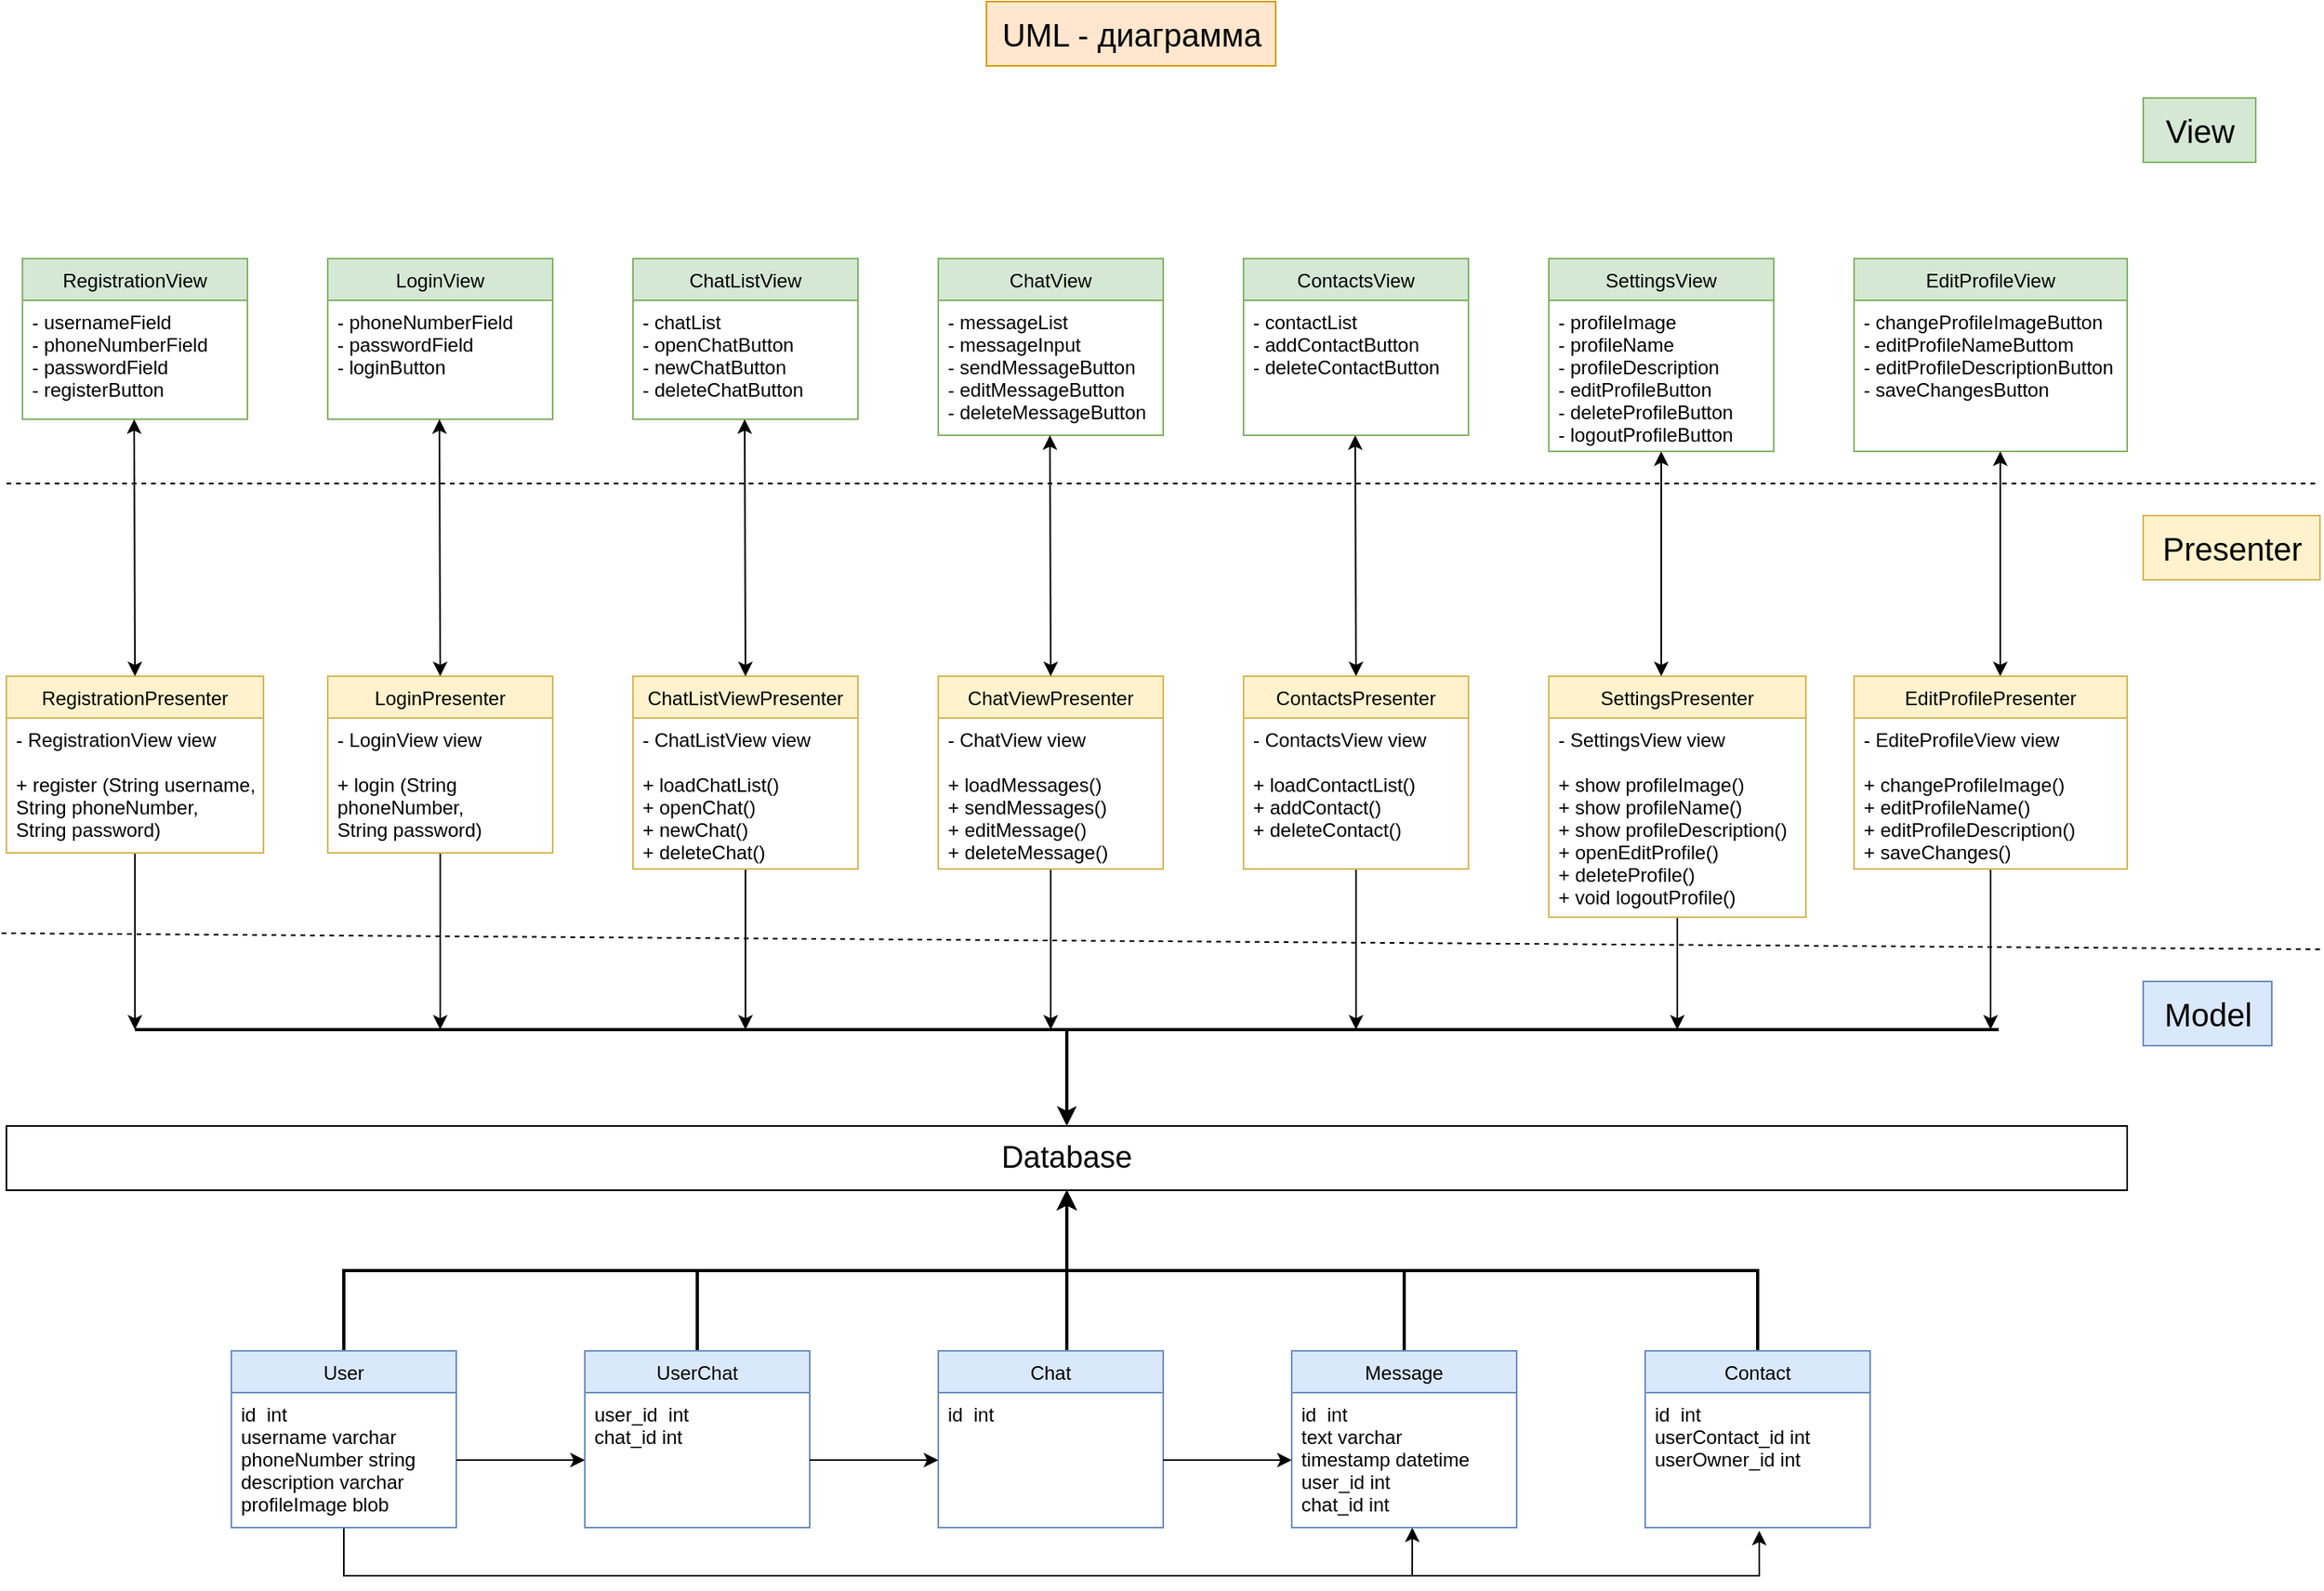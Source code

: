 <mxfile version="20.3.0" type="device"><diagram id="FgjNOP7cQKnta04mc-EN" name="Страница 1"><mxGraphModel dx="2249" dy="2034" grid="1" gridSize="10" guides="1" tooltips="1" connect="1" arrows="1" fold="1" page="1" pageScale="1" pageWidth="827" pageHeight="1169" math="0" shadow="0"><root><mxCell id="0"/><mxCell id="1" parent="0"/><mxCell id="W1OJFy8SkyRud23u-mpW-1" value="&lt;font style=&quot;font-size: 20px;&quot;&gt;UML - диаграмма&lt;/font&gt;" style="text;html=1;align=center;verticalAlign=middle;resizable=0;points=[];autosize=1;strokeColor=#d79b00;fillColor=#ffe6cc;" parent="1" vertex="1"><mxGeometry x="610" y="-40" width="180" height="40" as="geometry"/></mxCell><mxCell id="W1OJFy8SkyRud23u-mpW-3" value="" style="endArrow=none;dashed=1;html=1;rounded=0;fontSize=20;" parent="1" edge="1"><mxGeometry width="50" height="50" relative="1" as="geometry"><mxPoint x="-3" y="540" as="sourcePoint"/><mxPoint x="1440" y="550" as="targetPoint"/></mxGeometry></mxCell><mxCell id="W1OJFy8SkyRud23u-mpW-4" value="&lt;span style=&quot;font-size: 20px;&quot;&gt;View&lt;/span&gt;" style="text;html=1;align=center;verticalAlign=middle;resizable=0;points=[];autosize=1;strokeColor=#82b366;fillColor=#d5e8d4;" parent="1" vertex="1"><mxGeometry x="1330" y="20" width="70" height="40" as="geometry"/></mxCell><mxCell id="W1OJFy8SkyRud23u-mpW-5" value="&lt;span style=&quot;font-size: 20px;&quot;&gt;Presenter&lt;/span&gt;" style="text;html=1;align=center;verticalAlign=middle;resizable=0;points=[];autosize=1;strokeColor=#d6b656;fillColor=#fff2cc;" parent="1" vertex="1"><mxGeometry x="1330" y="280" width="110" height="40" as="geometry"/></mxCell><mxCell id="W1OJFy8SkyRud23u-mpW-6" value="&lt;span style=&quot;font-size: 20px;&quot;&gt;Model&lt;/span&gt;" style="text;html=1;align=center;verticalAlign=middle;resizable=0;points=[];autosize=1;strokeColor=#6c8ebf;fillColor=#dae8fc;" parent="1" vertex="1"><mxGeometry x="1330" y="570" width="80" height="40" as="geometry"/></mxCell><mxCell id="W1OJFy8SkyRud23u-mpW-7" value="RegistrationView" style="swimlane;fontStyle=0;childLayout=stackLayout;horizontal=1;startSize=26;fillColor=#d5e8d4;horizontalStack=0;resizeParent=1;resizeParentMax=0;resizeLast=0;collapsible=1;marginBottom=0;fontSize=12;strokeColor=#82b366;" parent="1" vertex="1"><mxGeometry x="10" y="120" width="140" height="100" as="geometry"/></mxCell><mxCell id="W1OJFy8SkyRud23u-mpW-8" value="- usernameField&#10;- phoneNumberField&#10;- passwordField&#10;- registerButton" style="text;strokeColor=none;fillColor=none;align=left;verticalAlign=top;spacingLeft=4;spacingRight=4;overflow=hidden;rotatable=0;points=[[0,0.5],[1,0.5]];portConstraint=eastwest;fontSize=12;" parent="W1OJFy8SkyRud23u-mpW-7" vertex="1"><mxGeometry y="26" width="140" height="74" as="geometry"/></mxCell><mxCell id="W1OJFy8SkyRud23u-mpW-14" value="LoginView" style="swimlane;fontStyle=0;childLayout=stackLayout;horizontal=1;startSize=26;fillColor=#d5e8d4;horizontalStack=0;resizeParent=1;resizeParentMax=0;resizeLast=0;collapsible=1;marginBottom=0;fontSize=12;strokeColor=#82b366;" parent="1" vertex="1"><mxGeometry x="200" y="120" width="140" height="100" as="geometry"/></mxCell><mxCell id="W1OJFy8SkyRud23u-mpW-15" value="- phoneNumberField&#10;- passwordField&#10;- loginButton" style="text;strokeColor=none;fillColor=none;align=left;verticalAlign=top;spacingLeft=4;spacingRight=4;overflow=hidden;rotatable=0;points=[[0,0.5],[1,0.5]];portConstraint=eastwest;fontSize=12;" parent="W1OJFy8SkyRud23u-mpW-14" vertex="1"><mxGeometry y="26" width="140" height="74" as="geometry"/></mxCell><mxCell id="DJEnm5fj9Vcup3uHaLFW-1" value="ChatListView" style="swimlane;fontStyle=0;childLayout=stackLayout;horizontal=1;startSize=26;fillColor=#d5e8d4;horizontalStack=0;resizeParent=1;resizeParentMax=0;resizeLast=0;collapsible=1;marginBottom=0;fontSize=12;strokeColor=#82b366;" vertex="1" parent="1"><mxGeometry x="390" y="120" width="140" height="100" as="geometry"/></mxCell><mxCell id="DJEnm5fj9Vcup3uHaLFW-2" value="- chatList&#10;- openChatButton&#10;- newChatButton&#10;- deleteChatButton" style="text;strokeColor=none;fillColor=none;align=left;verticalAlign=top;spacingLeft=4;spacingRight=4;overflow=hidden;rotatable=0;points=[[0,0.5],[1,0.5]];portConstraint=eastwest;fontSize=12;" vertex="1" parent="DJEnm5fj9Vcup3uHaLFW-1"><mxGeometry y="26" width="140" height="74" as="geometry"/></mxCell><mxCell id="DJEnm5fj9Vcup3uHaLFW-3" value="ChatView" style="swimlane;fontStyle=0;childLayout=stackLayout;horizontal=1;startSize=26;fillColor=#d5e8d4;horizontalStack=0;resizeParent=1;resizeParentMax=0;resizeLast=0;collapsible=1;marginBottom=0;fontSize=12;strokeColor=#82b366;" vertex="1" parent="1"><mxGeometry x="580" y="120" width="140" height="110" as="geometry"/></mxCell><mxCell id="DJEnm5fj9Vcup3uHaLFW-4" value="- messageList&#10;- messageInput&#10;- sendMessageButton&#10;- editMessageButton&#10;- deleteMessageButton&#10;" style="text;strokeColor=none;fillColor=none;align=left;verticalAlign=top;spacingLeft=4;spacingRight=4;overflow=hidden;rotatable=0;points=[[0,0.5],[1,0.5]];portConstraint=eastwest;fontSize=12;" vertex="1" parent="DJEnm5fj9Vcup3uHaLFW-3"><mxGeometry y="26" width="140" height="84" as="geometry"/></mxCell><mxCell id="DJEnm5fj9Vcup3uHaLFW-5" value="ContactsView" style="swimlane;fontStyle=0;childLayout=stackLayout;horizontal=1;startSize=26;fillColor=#d5e8d4;horizontalStack=0;resizeParent=1;resizeParentMax=0;resizeLast=0;collapsible=1;marginBottom=0;fontSize=12;strokeColor=#82b366;" vertex="1" parent="1"><mxGeometry x="770" y="120" width="140" height="110" as="geometry"/></mxCell><mxCell id="DJEnm5fj9Vcup3uHaLFW-6" value="- contactList&#10;- addContactButton&#10;- deleteContactButton&#10;" style="text;strokeColor=none;fillColor=none;align=left;verticalAlign=top;spacingLeft=4;spacingRight=4;overflow=hidden;rotatable=0;points=[[0,0.5],[1,0.5]];portConstraint=eastwest;fontSize=12;" vertex="1" parent="DJEnm5fj9Vcup3uHaLFW-5"><mxGeometry y="26" width="140" height="84" as="geometry"/></mxCell><mxCell id="DJEnm5fj9Vcup3uHaLFW-9" value="EditProfileView" style="swimlane;fontStyle=0;childLayout=stackLayout;horizontal=1;startSize=26;fillColor=#d5e8d4;horizontalStack=0;resizeParent=1;resizeParentMax=0;resizeLast=0;collapsible=1;marginBottom=0;fontSize=12;strokeColor=#82b366;" vertex="1" parent="1"><mxGeometry x="1150" y="120" width="170" height="120" as="geometry"/></mxCell><mxCell id="DJEnm5fj9Vcup3uHaLFW-10" value="- changeProfileImageButton&#10;- editProfileNameButtom&#10;- editProfileDescriptionButton&#10;- saveChangesButton&#10;&#10;" style="text;strokeColor=none;fillColor=none;align=left;verticalAlign=top;spacingLeft=4;spacingRight=4;overflow=hidden;rotatable=0;points=[[0,0.5],[1,0.5]];portConstraint=eastwest;fontSize=12;" vertex="1" parent="DJEnm5fj9Vcup3uHaLFW-9"><mxGeometry y="26" width="170" height="94" as="geometry"/></mxCell><mxCell id="DJEnm5fj9Vcup3uHaLFW-11" value="SettingsView" style="swimlane;fontStyle=0;childLayout=stackLayout;horizontal=1;startSize=26;fillColor=#d5e8d4;horizontalStack=0;resizeParent=1;resizeParentMax=0;resizeLast=0;collapsible=1;marginBottom=0;fontSize=12;strokeColor=#82b366;" vertex="1" parent="1"><mxGeometry x="960" y="120" width="140" height="120" as="geometry"/></mxCell><mxCell id="DJEnm5fj9Vcup3uHaLFW-12" value="- profileImage&#10;- profileName&#10;- profileDescription&#10;- editProfileButton&#10;- deleteProfileButton&#10;- logoutProfileButton" style="text;strokeColor=none;fillColor=none;align=left;verticalAlign=top;spacingLeft=4;spacingRight=4;overflow=hidden;rotatable=0;points=[[0,0.5],[1,0.5]];portConstraint=eastwest;fontSize=12;" vertex="1" parent="DJEnm5fj9Vcup3uHaLFW-11"><mxGeometry y="26" width="140" height="94" as="geometry"/></mxCell><mxCell id="DJEnm5fj9Vcup3uHaLFW-13" value="" style="endArrow=none;dashed=1;html=1;rounded=0;fontSize=20;" edge="1" parent="1"><mxGeometry width="50" height="50" relative="1" as="geometry"><mxPoint y="260" as="sourcePoint"/><mxPoint x="1440" y="260" as="targetPoint"/></mxGeometry></mxCell><mxCell id="DJEnm5fj9Vcup3uHaLFW-41" style="edgeStyle=orthogonalEdgeStyle;rounded=0;orthogonalLoop=1;jettySize=auto;html=1;fontSize=19;" edge="1" parent="1" source="DJEnm5fj9Vcup3uHaLFW-14"><mxGeometry relative="1" as="geometry"><mxPoint x="80" y="600" as="targetPoint"/></mxGeometry></mxCell><mxCell id="DJEnm5fj9Vcup3uHaLFW-14" value="RegistrationPresenter" style="swimlane;fontStyle=0;childLayout=stackLayout;horizontal=1;startSize=26;fillColor=#fff2cc;horizontalStack=0;resizeParent=1;resizeParentMax=0;resizeLast=0;collapsible=1;marginBottom=0;fontSize=12;strokeColor=#d6b656;" vertex="1" parent="1"><mxGeometry y="380" width="160" height="110" as="geometry"/></mxCell><mxCell id="DJEnm5fj9Vcup3uHaLFW-15" value="- RegistrationView view&#10;&#10;+ register (String username,&#10;String phoneNumber,&#10;String password)" style="text;strokeColor=none;fillColor=none;align=left;verticalAlign=top;spacingLeft=4;spacingRight=4;overflow=hidden;rotatable=0;points=[[0,0.5],[1,0.5]];portConstraint=eastwest;fontSize=12;" vertex="1" parent="DJEnm5fj9Vcup3uHaLFW-14"><mxGeometry y="26" width="160" height="84" as="geometry"/></mxCell><mxCell id="DJEnm5fj9Vcup3uHaLFW-42" style="edgeStyle=orthogonalEdgeStyle;rounded=0;orthogonalLoop=1;jettySize=auto;html=1;fontSize=19;" edge="1" parent="1" source="DJEnm5fj9Vcup3uHaLFW-16"><mxGeometry relative="1" as="geometry"><mxPoint x="270" y="600" as="targetPoint"/></mxGeometry></mxCell><mxCell id="DJEnm5fj9Vcup3uHaLFW-16" value="LoginPresenter" style="swimlane;fontStyle=0;childLayout=stackLayout;horizontal=1;startSize=26;fillColor=#fff2cc;horizontalStack=0;resizeParent=1;resizeParentMax=0;resizeLast=0;collapsible=1;marginBottom=0;fontSize=12;strokeColor=#d6b656;" vertex="1" parent="1"><mxGeometry x="200" y="380" width="140" height="110" as="geometry"/></mxCell><mxCell id="DJEnm5fj9Vcup3uHaLFW-17" value="- LoginView view&#10;&#10;+ login (String &#10;phoneNumber,&#10;String password)" style="text;strokeColor=none;fillColor=none;align=left;verticalAlign=top;spacingLeft=4;spacingRight=4;overflow=hidden;rotatable=0;points=[[0,0.5],[1,0.5]];portConstraint=eastwest;fontSize=12;" vertex="1" parent="DJEnm5fj9Vcup3uHaLFW-16"><mxGeometry y="26" width="140" height="84" as="geometry"/></mxCell><mxCell id="DJEnm5fj9Vcup3uHaLFW-19" value="" style="endArrow=classic;startArrow=classic;html=1;rounded=0;fontSize=19;entryX=0.493;entryY=1.041;entryDx=0;entryDy=0;entryPerimeter=0;" edge="1" parent="1"><mxGeometry width="50" height="50" relative="1" as="geometry"><mxPoint x="270" y="380" as="sourcePoint"/><mxPoint x="269.5" y="220.004" as="targetPoint"/></mxGeometry></mxCell><mxCell id="DJEnm5fj9Vcup3uHaLFW-43" style="edgeStyle=orthogonalEdgeStyle;rounded=0;orthogonalLoop=1;jettySize=auto;html=1;fontSize=19;" edge="1" parent="1" source="DJEnm5fj9Vcup3uHaLFW-22"><mxGeometry relative="1" as="geometry"><mxPoint x="460" y="600" as="targetPoint"/></mxGeometry></mxCell><mxCell id="DJEnm5fj9Vcup3uHaLFW-22" value="ChatListViewPresenter" style="swimlane;fontStyle=0;childLayout=stackLayout;horizontal=1;startSize=26;fillColor=#fff2cc;horizontalStack=0;resizeParent=1;resizeParentMax=0;resizeLast=0;collapsible=1;marginBottom=0;fontSize=12;strokeColor=#d6b656;" vertex="1" parent="1"><mxGeometry x="390" y="380" width="140" height="120" as="geometry"/></mxCell><mxCell id="DJEnm5fj9Vcup3uHaLFW-23" value="- ChatListView view&#10;&#10;+ loadChatList()&#10;+ openChat()&#10;+ newChat()&#10;+ deleteChat()" style="text;strokeColor=none;fillColor=none;align=left;verticalAlign=top;spacingLeft=4;spacingRight=4;overflow=hidden;rotatable=0;points=[[0,0.5],[1,0.5]];portConstraint=eastwest;fontSize=12;" vertex="1" parent="DJEnm5fj9Vcup3uHaLFW-22"><mxGeometry y="26" width="140" height="94" as="geometry"/></mxCell><mxCell id="DJEnm5fj9Vcup3uHaLFW-25" value="" style="endArrow=classic;startArrow=classic;html=1;rounded=0;fontSize=19;entryX=0.493;entryY=1.041;entryDx=0;entryDy=0;entryPerimeter=0;" edge="1" parent="1"><mxGeometry width="50" height="50" relative="1" as="geometry"><mxPoint x="460" y="380" as="sourcePoint"/><mxPoint x="459.5" y="220.004" as="targetPoint"/></mxGeometry></mxCell><mxCell id="DJEnm5fj9Vcup3uHaLFW-26" value="" style="endArrow=classic;startArrow=classic;html=1;rounded=0;fontSize=19;entryX=0.493;entryY=1.041;entryDx=0;entryDy=0;entryPerimeter=0;" edge="1" parent="1"><mxGeometry width="50" height="50" relative="1" as="geometry"><mxPoint x="80" y="380" as="sourcePoint"/><mxPoint x="79.5" y="220.004" as="targetPoint"/></mxGeometry></mxCell><mxCell id="DJEnm5fj9Vcup3uHaLFW-44" style="edgeStyle=orthogonalEdgeStyle;rounded=0;orthogonalLoop=1;jettySize=auto;html=1;fontSize=19;" edge="1" parent="1" source="DJEnm5fj9Vcup3uHaLFW-27"><mxGeometry relative="1" as="geometry"><mxPoint x="650" y="600" as="targetPoint"/></mxGeometry></mxCell><mxCell id="DJEnm5fj9Vcup3uHaLFW-27" value="ChatViewPresenter" style="swimlane;fontStyle=0;childLayout=stackLayout;horizontal=1;startSize=26;fillColor=#fff2cc;horizontalStack=0;resizeParent=1;resizeParentMax=0;resizeLast=0;collapsible=1;marginBottom=0;fontSize=12;strokeColor=#d6b656;" vertex="1" parent="1"><mxGeometry x="580" y="380" width="140" height="120" as="geometry"/></mxCell><mxCell id="DJEnm5fj9Vcup3uHaLFW-28" value="- ChatView view&#10;&#10;+ loadMessages()&#10;+ sendMessages()&#10;+ editMessage()&#10;+ deleteMessage()" style="text;strokeColor=none;fillColor=none;align=left;verticalAlign=top;spacingLeft=4;spacingRight=4;overflow=hidden;rotatable=0;points=[[0,0.5],[1,0.5]];portConstraint=eastwest;fontSize=12;" vertex="1" parent="DJEnm5fj9Vcup3uHaLFW-27"><mxGeometry y="26" width="140" height="94" as="geometry"/></mxCell><mxCell id="DJEnm5fj9Vcup3uHaLFW-29" value="" style="endArrow=classic;startArrow=classic;html=1;rounded=0;fontSize=19;entryX=0.493;entryY=1.041;entryDx=0;entryDy=0;entryPerimeter=0;" edge="1" parent="1"><mxGeometry width="50" height="50" relative="1" as="geometry"><mxPoint x="650" y="380" as="sourcePoint"/><mxPoint x="649.5" y="230.004" as="targetPoint"/></mxGeometry></mxCell><mxCell id="DJEnm5fj9Vcup3uHaLFW-45" style="edgeStyle=orthogonalEdgeStyle;rounded=0;orthogonalLoop=1;jettySize=auto;html=1;fontSize=19;" edge="1" parent="1" source="DJEnm5fj9Vcup3uHaLFW-30"><mxGeometry relative="1" as="geometry"><mxPoint x="840" y="600" as="targetPoint"/></mxGeometry></mxCell><mxCell id="DJEnm5fj9Vcup3uHaLFW-30" value="ContactsPresenter" style="swimlane;fontStyle=0;childLayout=stackLayout;horizontal=1;startSize=26;fillColor=#fff2cc;horizontalStack=0;resizeParent=1;resizeParentMax=0;resizeLast=0;collapsible=1;marginBottom=0;fontSize=12;strokeColor=#d6b656;" vertex="1" parent="1"><mxGeometry x="770" y="380" width="140" height="120" as="geometry"/></mxCell><mxCell id="DJEnm5fj9Vcup3uHaLFW-31" value="- ContactsView view&#10;&#10;+ loadContactList()&#10;+ addContact()&#10;+ deleteContact()" style="text;strokeColor=none;fillColor=none;align=left;verticalAlign=top;spacingLeft=4;spacingRight=4;overflow=hidden;rotatable=0;points=[[0,0.5],[1,0.5]];portConstraint=eastwest;fontSize=12;" vertex="1" parent="DJEnm5fj9Vcup3uHaLFW-30"><mxGeometry y="26" width="140" height="94" as="geometry"/></mxCell><mxCell id="DJEnm5fj9Vcup3uHaLFW-32" value="" style="endArrow=classic;startArrow=classic;html=1;rounded=0;fontSize=19;entryX=0.493;entryY=1.041;entryDx=0;entryDy=0;entryPerimeter=0;" edge="1" parent="1"><mxGeometry width="50" height="50" relative="1" as="geometry"><mxPoint x="840" y="380" as="sourcePoint"/><mxPoint x="839.5" y="230.004" as="targetPoint"/></mxGeometry></mxCell><mxCell id="DJEnm5fj9Vcup3uHaLFW-46" style="edgeStyle=orthogonalEdgeStyle;rounded=0;orthogonalLoop=1;jettySize=auto;html=1;fontSize=19;" edge="1" parent="1" source="DJEnm5fj9Vcup3uHaLFW-33"><mxGeometry relative="1" as="geometry"><mxPoint x="1040" y="600" as="targetPoint"/></mxGeometry></mxCell><mxCell id="DJEnm5fj9Vcup3uHaLFW-33" value="SettingsPresenter" style="swimlane;fontStyle=0;childLayout=stackLayout;horizontal=1;startSize=26;fillColor=#fff2cc;horizontalStack=0;resizeParent=1;resizeParentMax=0;resizeLast=0;collapsible=1;marginBottom=0;fontSize=12;strokeColor=#d6b656;" vertex="1" parent="1"><mxGeometry x="960" y="380" width="160" height="150" as="geometry"/></mxCell><mxCell id="DJEnm5fj9Vcup3uHaLFW-34" value="- SettingsView view&#10;&#10;+ show profileImage()&#10;+ show profileName()&#10;+ show profileDescription()&#10;+ openEditProfile()&#10;+ deleteProfile()&#10;+ void logoutProfile()" style="text;strokeColor=none;fillColor=none;align=left;verticalAlign=top;spacingLeft=4;spacingRight=4;overflow=hidden;rotatable=0;points=[[0,0.5],[1,0.5]];portConstraint=eastwest;fontSize=12;" vertex="1" parent="DJEnm5fj9Vcup3uHaLFW-33"><mxGeometry y="26" width="160" height="124" as="geometry"/></mxCell><mxCell id="DJEnm5fj9Vcup3uHaLFW-35" value="" style="endArrow=classic;startArrow=classic;html=1;rounded=0;fontSize=19;" edge="1" parent="1"><mxGeometry width="50" height="50" relative="1" as="geometry"><mxPoint x="1030" y="380" as="sourcePoint"/><mxPoint x="1030" y="240" as="targetPoint"/></mxGeometry></mxCell><mxCell id="DJEnm5fj9Vcup3uHaLFW-47" style="edgeStyle=orthogonalEdgeStyle;rounded=0;orthogonalLoop=1;jettySize=auto;html=1;fontSize=19;" edge="1" parent="1" source="DJEnm5fj9Vcup3uHaLFW-36"><mxGeometry relative="1" as="geometry"><mxPoint x="1235" y="600" as="targetPoint"/></mxGeometry></mxCell><mxCell id="DJEnm5fj9Vcup3uHaLFW-36" value="EditProfilePresenter" style="swimlane;fontStyle=0;childLayout=stackLayout;horizontal=1;startSize=26;fillColor=#fff2cc;horizontalStack=0;resizeParent=1;resizeParentMax=0;resizeLast=0;collapsible=1;marginBottom=0;fontSize=12;strokeColor=#d6b656;" vertex="1" parent="1"><mxGeometry x="1150" y="380" width="170" height="120" as="geometry"/></mxCell><mxCell id="DJEnm5fj9Vcup3uHaLFW-37" value="- EditeProfileView view&#10;&#10;+ changeProfileImage()&#10;+ editProfileName()&#10;+ editProfileDescription()&#10;+ saveChanges()&#10;&#10;" style="text;strokeColor=none;fillColor=none;align=left;verticalAlign=top;spacingLeft=4;spacingRight=4;overflow=hidden;rotatable=0;points=[[0,0.5],[1,0.5]];portConstraint=eastwest;fontSize=12;" vertex="1" parent="DJEnm5fj9Vcup3uHaLFW-36"><mxGeometry y="26" width="170" height="94" as="geometry"/></mxCell><mxCell id="DJEnm5fj9Vcup3uHaLFW-38" value="" style="endArrow=classic;startArrow=classic;html=1;rounded=0;fontSize=19;" edge="1" parent="1"><mxGeometry width="50" height="50" relative="1" as="geometry"><mxPoint x="1241" y="380" as="sourcePoint"/><mxPoint x="1241" y="240" as="targetPoint"/></mxGeometry></mxCell><mxCell id="DJEnm5fj9Vcup3uHaLFW-39" value="Database" style="rounded=0;whiteSpace=wrap;html=1;fontSize=19;" vertex="1" parent="1"><mxGeometry y="660" width="1320" height="40" as="geometry"/></mxCell><mxCell id="DJEnm5fj9Vcup3uHaLFW-40" value="" style="endArrow=none;html=1;rounded=0;fontSize=19;strokeWidth=2;" edge="1" parent="1"><mxGeometry width="50" height="50" relative="1" as="geometry"><mxPoint x="80" y="600" as="sourcePoint"/><mxPoint x="1240" y="600" as="targetPoint"/></mxGeometry></mxCell><mxCell id="DJEnm5fj9Vcup3uHaLFW-48" value="" style="endArrow=classic;html=1;rounded=0;fontSize=19;strokeWidth=2;" edge="1" parent="1" target="DJEnm5fj9Vcup3uHaLFW-39"><mxGeometry width="50" height="50" relative="1" as="geometry"><mxPoint x="660" y="600" as="sourcePoint"/><mxPoint x="710" y="550" as="targetPoint"/></mxGeometry></mxCell><mxCell id="DJEnm5fj9Vcup3uHaLFW-66" style="edgeStyle=orthogonalEdgeStyle;rounded=0;orthogonalLoop=1;jettySize=auto;html=1;entryX=0.536;entryY=1;entryDx=0;entryDy=0;entryPerimeter=0;strokeWidth=1;fontSize=19;" edge="1" parent="1" source="DJEnm5fj9Vcup3uHaLFW-49" target="DJEnm5fj9Vcup3uHaLFW-60"><mxGeometry relative="1" as="geometry"><Array as="points"><mxPoint x="210" y="940"/><mxPoint x="875" y="940"/></Array></mxGeometry></mxCell><mxCell id="DJEnm5fj9Vcup3uHaLFW-67" style="edgeStyle=orthogonalEdgeStyle;rounded=0;orthogonalLoop=1;jettySize=auto;html=1;entryX=0.507;entryY=1.024;entryDx=0;entryDy=0;entryPerimeter=0;strokeWidth=1;fontSize=19;" edge="1" parent="1" source="DJEnm5fj9Vcup3uHaLFW-49" target="DJEnm5fj9Vcup3uHaLFW-62"><mxGeometry relative="1" as="geometry"><Array as="points"><mxPoint x="210" y="940"/><mxPoint x="1091" y="940"/></Array></mxGeometry></mxCell><mxCell id="DJEnm5fj9Vcup3uHaLFW-68" style="edgeStyle=orthogonalEdgeStyle;rounded=0;orthogonalLoop=1;jettySize=auto;html=1;entryX=0.5;entryY=1;entryDx=0;entryDy=0;strokeWidth=2;fontSize=19;" edge="1" parent="1" source="DJEnm5fj9Vcup3uHaLFW-49" target="DJEnm5fj9Vcup3uHaLFW-39"><mxGeometry relative="1" as="geometry"/></mxCell><mxCell id="DJEnm5fj9Vcup3uHaLFW-49" value="User" style="swimlane;fontStyle=0;childLayout=stackLayout;horizontal=1;startSize=26;fillColor=#dae8fc;horizontalStack=0;resizeParent=1;resizeParentMax=0;resizeLast=0;collapsible=1;marginBottom=0;fontSize=12;strokeColor=#6c8ebf;" vertex="1" parent="1"><mxGeometry x="140" y="800" width="140" height="110" as="geometry"/></mxCell><mxCell id="DJEnm5fj9Vcup3uHaLFW-50" value="id  int&#10;username varchar&#10;phoneNumber string&#10;description varchar&#10;profileImage blob" style="text;strokeColor=none;fillColor=none;align=left;verticalAlign=top;spacingLeft=4;spacingRight=4;overflow=hidden;rotatable=0;points=[[0,0.5],[1,0.5]];portConstraint=eastwest;fontSize=12;" vertex="1" parent="DJEnm5fj9Vcup3uHaLFW-49"><mxGeometry y="26" width="140" height="84" as="geometry"/></mxCell><mxCell id="DJEnm5fj9Vcup3uHaLFW-69" style="edgeStyle=orthogonalEdgeStyle;rounded=0;orthogonalLoop=1;jettySize=auto;html=1;strokeWidth=2;fontSize=19;" edge="1" parent="1" source="DJEnm5fj9Vcup3uHaLFW-55"><mxGeometry relative="1" as="geometry"><mxPoint x="660" y="700" as="targetPoint"/><Array as="points"><mxPoint x="430" y="750"/><mxPoint x="660" y="750"/></Array></mxGeometry></mxCell><mxCell id="DJEnm5fj9Vcup3uHaLFW-55" value="UserChat" style="swimlane;fontStyle=0;childLayout=stackLayout;horizontal=1;startSize=26;fillColor=#dae8fc;horizontalStack=0;resizeParent=1;resizeParentMax=0;resizeLast=0;collapsible=1;marginBottom=0;fontSize=12;strokeColor=#6c8ebf;" vertex="1" parent="1"><mxGeometry x="360" y="800" width="140" height="110" as="geometry"/></mxCell><mxCell id="DJEnm5fj9Vcup3uHaLFW-56" value="user_id  int&#10;chat_id int" style="text;strokeColor=none;fillColor=none;align=left;verticalAlign=top;spacingLeft=4;spacingRight=4;overflow=hidden;rotatable=0;points=[[0,0.5],[1,0.5]];portConstraint=eastwest;fontSize=12;" vertex="1" parent="DJEnm5fj9Vcup3uHaLFW-55"><mxGeometry y="26" width="140" height="84" as="geometry"/></mxCell><mxCell id="DJEnm5fj9Vcup3uHaLFW-70" style="edgeStyle=orthogonalEdgeStyle;rounded=0;orthogonalLoop=1;jettySize=auto;html=1;strokeWidth=2;fontSize=19;" edge="1" parent="1" source="DJEnm5fj9Vcup3uHaLFW-57"><mxGeometry relative="1" as="geometry"><mxPoint x="660" y="700" as="targetPoint"/><Array as="points"><mxPoint x="660" y="780"/><mxPoint x="660" y="780"/></Array></mxGeometry></mxCell><mxCell id="DJEnm5fj9Vcup3uHaLFW-57" value="Chat" style="swimlane;fontStyle=0;childLayout=stackLayout;horizontal=1;startSize=26;fillColor=#dae8fc;horizontalStack=0;resizeParent=1;resizeParentMax=0;resizeLast=0;collapsible=1;marginBottom=0;fontSize=12;strokeColor=#6c8ebf;" vertex="1" parent="1"><mxGeometry x="580" y="800" width="140" height="110" as="geometry"/></mxCell><mxCell id="DJEnm5fj9Vcup3uHaLFW-58" value="id  int" style="text;strokeColor=none;fillColor=none;align=left;verticalAlign=top;spacingLeft=4;spacingRight=4;overflow=hidden;rotatable=0;points=[[0,0.5],[1,0.5]];portConstraint=eastwest;fontSize=12;" vertex="1" parent="DJEnm5fj9Vcup3uHaLFW-57"><mxGeometry y="26" width="140" height="84" as="geometry"/></mxCell><mxCell id="DJEnm5fj9Vcup3uHaLFW-71" style="edgeStyle=orthogonalEdgeStyle;rounded=0;orthogonalLoop=1;jettySize=auto;html=1;strokeWidth=2;fontSize=19;" edge="1" parent="1" source="DJEnm5fj9Vcup3uHaLFW-59"><mxGeometry relative="1" as="geometry"><mxPoint x="660" y="700" as="targetPoint"/><Array as="points"><mxPoint x="870" y="750"/><mxPoint x="660" y="750"/></Array></mxGeometry></mxCell><mxCell id="DJEnm5fj9Vcup3uHaLFW-59" value="Message" style="swimlane;fontStyle=0;childLayout=stackLayout;horizontal=1;startSize=26;fillColor=#dae8fc;horizontalStack=0;resizeParent=1;resizeParentMax=0;resizeLast=0;collapsible=1;marginBottom=0;fontSize=12;strokeColor=#6c8ebf;" vertex="1" parent="1"><mxGeometry x="800" y="800" width="140" height="110" as="geometry"/></mxCell><mxCell id="DJEnm5fj9Vcup3uHaLFW-60" value="id  int&#10;text varchar&#10;timestamp datetime&#10;user_id int&#10;chat_id int" style="text;strokeColor=none;fillColor=none;align=left;verticalAlign=top;spacingLeft=4;spacingRight=4;overflow=hidden;rotatable=0;points=[[0,0.5],[1,0.5]];portConstraint=eastwest;fontSize=12;" vertex="1" parent="DJEnm5fj9Vcup3uHaLFW-59"><mxGeometry y="26" width="140" height="84" as="geometry"/></mxCell><mxCell id="DJEnm5fj9Vcup3uHaLFW-72" style="edgeStyle=orthogonalEdgeStyle;rounded=0;orthogonalLoop=1;jettySize=auto;html=1;strokeWidth=2;fontSize=19;entryX=0.5;entryY=1;entryDx=0;entryDy=0;" edge="1" parent="1" source="DJEnm5fj9Vcup3uHaLFW-61" target="DJEnm5fj9Vcup3uHaLFW-39"><mxGeometry relative="1" as="geometry"><mxPoint x="660" y="710" as="targetPoint"/><Array as="points"><mxPoint x="1090" y="750"/><mxPoint x="660" y="750"/></Array></mxGeometry></mxCell><mxCell id="DJEnm5fj9Vcup3uHaLFW-61" value="Contact" style="swimlane;fontStyle=0;childLayout=stackLayout;horizontal=1;startSize=26;fillColor=#dae8fc;horizontalStack=0;resizeParent=1;resizeParentMax=0;resizeLast=0;collapsible=1;marginBottom=0;fontSize=12;strokeColor=#6c8ebf;" vertex="1" parent="1"><mxGeometry x="1020" y="800" width="140" height="110" as="geometry"/></mxCell><mxCell id="DJEnm5fj9Vcup3uHaLFW-62" value="id  int&#10;userContact_id int&#10;userOwner_id int" style="text;strokeColor=none;fillColor=none;align=left;verticalAlign=top;spacingLeft=4;spacingRight=4;overflow=hidden;rotatable=0;points=[[0,0.5],[1,0.5]];portConstraint=eastwest;fontSize=12;" vertex="1" parent="DJEnm5fj9Vcup3uHaLFW-61"><mxGeometry y="26" width="140" height="84" as="geometry"/></mxCell><mxCell id="DJEnm5fj9Vcup3uHaLFW-63" style="edgeStyle=orthogonalEdgeStyle;rounded=0;orthogonalLoop=1;jettySize=auto;html=1;entryX=0;entryY=0.5;entryDx=0;entryDy=0;strokeWidth=1;fontSize=19;" edge="1" parent="1" source="DJEnm5fj9Vcup3uHaLFW-50" target="DJEnm5fj9Vcup3uHaLFW-56"><mxGeometry relative="1" as="geometry"/></mxCell><mxCell id="DJEnm5fj9Vcup3uHaLFW-64" style="edgeStyle=orthogonalEdgeStyle;rounded=0;orthogonalLoop=1;jettySize=auto;html=1;entryX=0;entryY=0.5;entryDx=0;entryDy=0;strokeWidth=1;fontSize=19;" edge="1" parent="1" source="DJEnm5fj9Vcup3uHaLFW-56" target="DJEnm5fj9Vcup3uHaLFW-58"><mxGeometry relative="1" as="geometry"/></mxCell><mxCell id="DJEnm5fj9Vcup3uHaLFW-65" style="edgeStyle=orthogonalEdgeStyle;rounded=0;orthogonalLoop=1;jettySize=auto;html=1;strokeWidth=1;fontSize=19;" edge="1" parent="1" source="DJEnm5fj9Vcup3uHaLFW-58" target="DJEnm5fj9Vcup3uHaLFW-60"><mxGeometry relative="1" as="geometry"/></mxCell></root></mxGraphModel></diagram></mxfile>